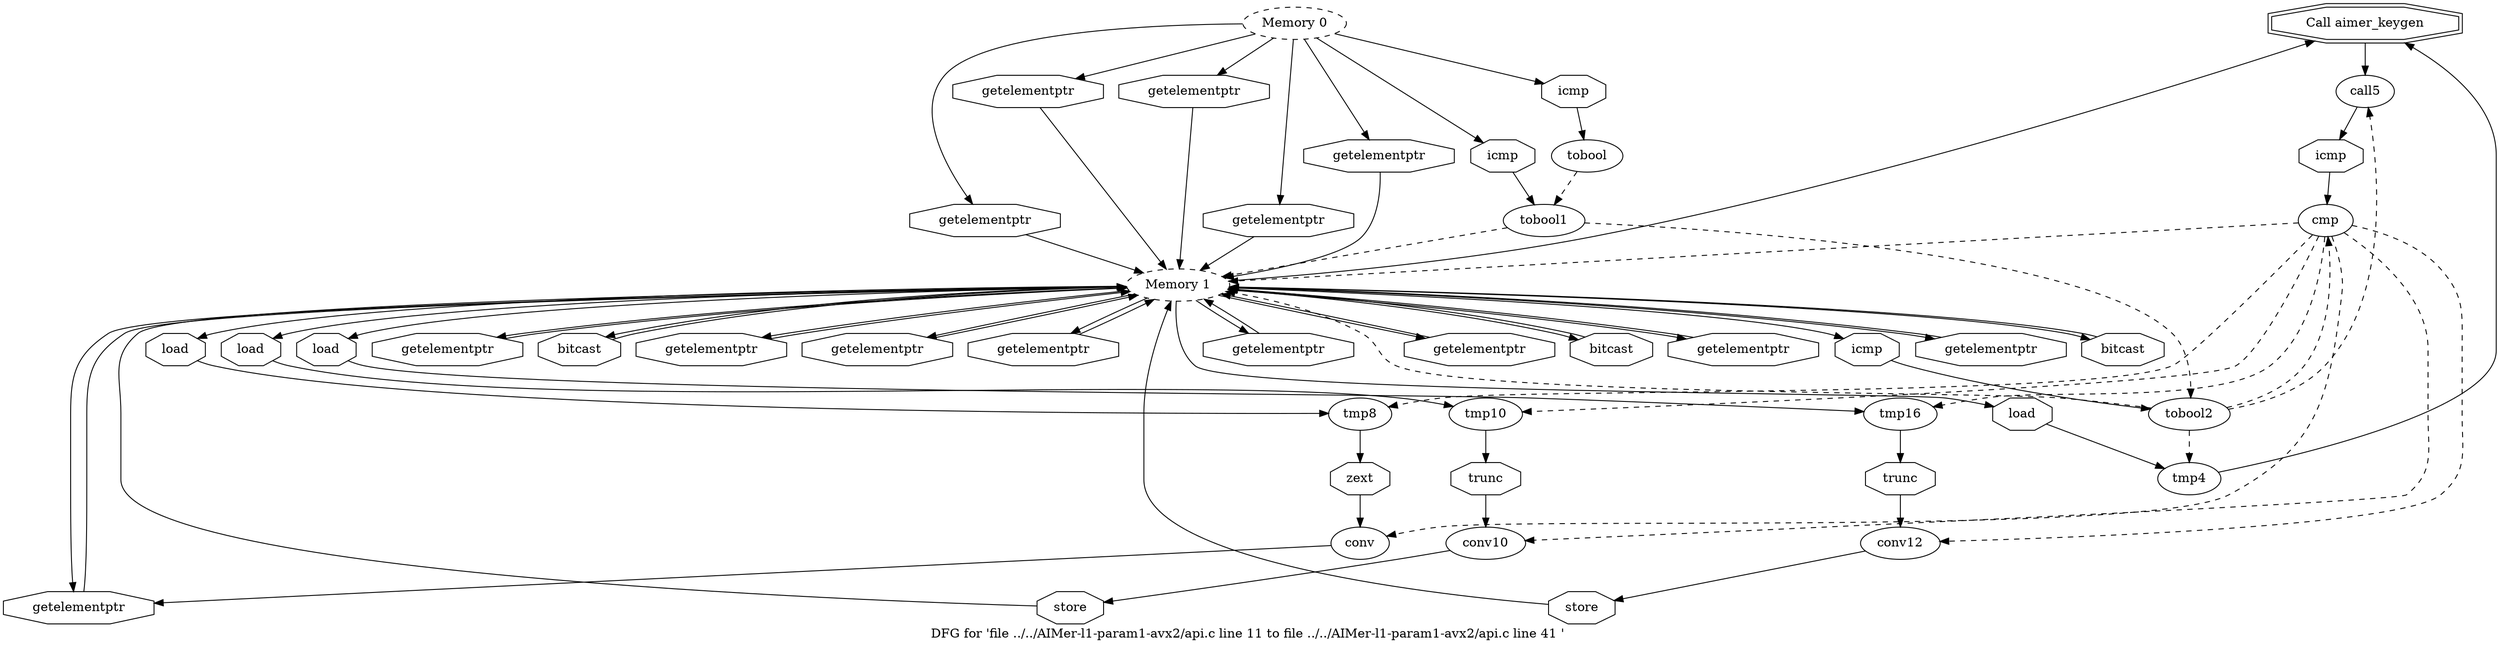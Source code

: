 digraph "DFG for 'file ../../AIMer-l1-param1-avx2/api.c line 11 to file ../../AIMer-l1-param1-avx2/api.c line 41 '  "{
label="DFG for 'file ../../AIMer-l1-param1-avx2/api.c line 11 to file ../../AIMer-l1-param1-avx2/api.c line 41 ' ";
node_442[shape=doubleoctagon,style=solid,label="Call aimer_keygen"]
node_441[shape=ellipse,style=solid,label="call5"]
"node_442"->"node_441"
node_443[shape=ellipse,style=solid,label="tobool"]
node_446[shape=ellipse,style=solid,label="tobool1"]
"node_443"->"node_446" [style=dashed]
node_444[shape=octagon,style=solid,label="icmp"]
"node_444"->"node_443"
node_445[shape=ellipse,style=dashed,label="Memory 0"]
"node_445"->"node_444"
node_447[shape=octagon,style=solid,label="icmp"]
"node_445"->"node_447"
node_472[shape=octagon,style=solid,label="getelementptr"]
"node_445"->"node_472"
node_474[shape=octagon,style=solid,label="getelementptr"]
"node_445"->"node_474"
node_477[shape=octagon,style=solid,label="getelementptr"]
"node_445"->"node_477"
node_462[shape=octagon,style=solid,label="getelementptr"]
"node_445"->"node_462"
node_464[shape=octagon,style=solid,label="getelementptr"]
"node_445"->"node_464"
node_436[shape=ellipse,style=solid,label="tobool2"]
"node_446"->"node_436" [style=dashed]
node_461[shape=ellipse,style=dashed,label="Memory 1"]
"node_446"->"node_461" [style=dashed]
"node_447"->"node_446"
node_448[shape=ellipse,style=solid,label="cmp"]
node_468[shape=ellipse,style=solid,label="tmp16"]
"node_448"->"node_468" [style=dashed]
node_470[shape=ellipse,style=solid,label="conv12"]
"node_448"->"node_470" [style=dashed]
node_452[shape=ellipse,style=solid,label="tmp8"]
"node_448"->"node_452" [style=dashed]
node_454[shape=ellipse,style=solid,label="conv"]
"node_448"->"node_454" [style=dashed]
node_457[shape=ellipse,style=solid,label="tmp10"]
"node_448"->"node_457" [style=dashed]
node_459[shape=ellipse,style=solid,label="conv10"]
"node_448"->"node_459" [style=dashed]
"node_448"->"node_461" [style=dashed]
node_449[shape=octagon,style=solid,label="icmp"]
"node_441"->"node_449"
node_440[shape=octagon,style=solid,label="load"]
node_439[shape=ellipse,style=solid,label="tmp4"]
"node_440"->"node_439"
"node_439"->"node_442"
node_438[shape=octagon,style=solid,label="getelementptr"]
"node_438"->"node_461"
node_437[shape=octagon,style=solid,label="icmp"]
"node_437"->"node_436"
"node_436"->"node_448" [style=dashed]
"node_436"->"node_441" [style=dashed]
"node_436"->"node_439" [style=dashed]
"node_436"->"node_461" [style=dashed]
node_465[shape=octagon,style=solid,label="getelementptr"]
"node_465"->"node_461"
node_466[shape=octagon,style=solid,label="bitcast"]
"node_466"->"node_461"
node_467[shape=octagon,style=solid,label="getelementptr"]
"node_467"->"node_461"
node_471[shape=octagon,style=solid,label="trunc"]
"node_468"->"node_471"
node_469[shape=octagon,style=solid,label="load"]
"node_469"->"node_468"
node_473[shape=octagon,style=solid,label="store"]
"node_470"->"node_473"
"node_471"->"node_470"
"node_472"->"node_461"
"node_473"->"node_461"
"node_474"->"node_461"
node_475[shape=octagon,style=solid,label="getelementptr"]
"node_475"->"node_461"
node_476[shape=octagon,style=solid,label="bitcast"]
"node_476"->"node_461"
"node_477"->"node_461"
node_478[shape=octagon,style=solid,label="getelementptr"]
"node_478"->"node_461"
node_479[shape=octagon,style=solid,label="getelementptr"]
"node_479"->"node_461"
node_480[shape=octagon,style=solid,label="bitcast"]
"node_480"->"node_461"
"node_449"->"node_448"
node_450[shape=octagon,style=solid,label="getelementptr"]
"node_450"->"node_461"
node_451[shape=octagon,style=solid,label="getelementptr"]
"node_451"->"node_461"
node_455[shape=octagon,style=solid,label="zext"]
"node_452"->"node_455"
node_453[shape=octagon,style=solid,label="load"]
"node_453"->"node_452"
"node_454"->"node_478"
"node_455"->"node_454"
node_456[shape=octagon,style=solid,label="getelementptr"]
"node_456"->"node_461"
node_460[shape=octagon,style=solid,label="trunc"]
"node_457"->"node_460"
node_458[shape=octagon,style=solid,label="load"]
"node_458"->"node_457"
node_463[shape=octagon,style=solid,label="store"]
"node_459"->"node_463"
"node_460"->"node_459"
"node_461"->"node_442"
"node_461"->"node_440"
"node_461"->"node_438"
"node_461"->"node_437"
"node_461"->"node_465"
"node_461"->"node_466"
"node_461"->"node_467"
"node_461"->"node_469"
"node_461"->"node_475"
"node_461"->"node_476"
"node_461"->"node_478"
"node_461"->"node_479"
"node_461"->"node_480"
"node_461"->"node_450"
"node_461"->"node_451"
"node_461"->"node_453"
"node_461"->"node_456"
"node_461"->"node_458"
"node_462"->"node_461"
"node_463"->"node_461"
"node_464"->"node_461"
}

